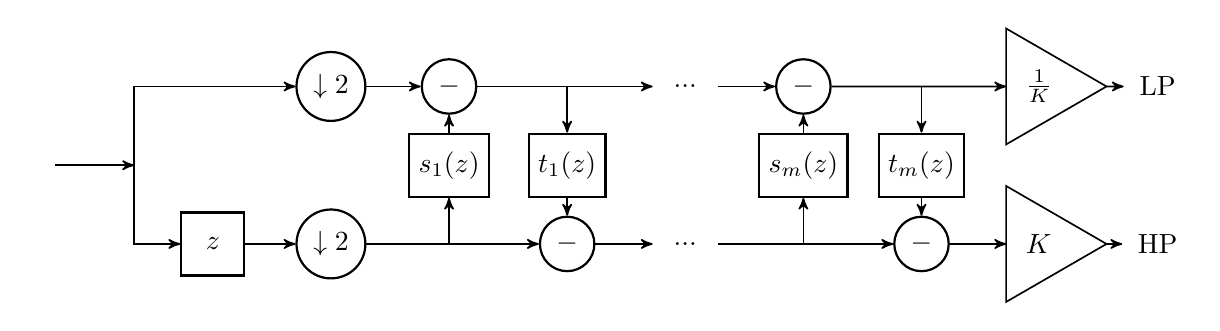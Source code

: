 \usetikzlibrary{automata,arrows,positioning,calc}
\usetikzlibrary{shapes}


\begin{tikzpicture}[->, >=stealth', auto, semithick, node distance=1.5cm, scale = 1]


%\useasboundingbox (0,-0.5) rectangle (12.5,1.5);

%\tikzset{every node/.style={scale=0.7}}

\tikzstyle{block}=[rectangle, inner sep=4pt, fill=white,draw=black,thick,text=black, minimum height = 2.5cm, minimum width = 1.5cm, scale = 1]
\tikzstyle{square}=[rectangle, fill=white,draw=black,thick,text=black, minimum height = 0.8cm, minimum width = 0.8cm,  scale = 1]
\tikzstyle{round}=[circle, fill=white,draw=black,thick,text=black,  scale = 1]

\tikzstyle{dots}=[circle, fill=white,thick,text=black,scale=1, minimum size=0.8cm,  scale = 1]

\tikzstyle{amp}= [regular polygon, regular polygon sides=3,	draw, fill=white, text width=1em, inner sep=0.5mm, outer sep=0mm,	shape border rotate=-90, minimum size = 1.7cm, scale = 1]

%\draw[step=1.0,black,thin,xshift=0.0cm,yshift=0.0cm] (-2,-3) grid (10,3);

%\tikzset{every node/.style={scale=0.7}}

\coordinate      (start) at(0,0) ;

\coordinate (split)  at(1,0);

\node[] (z1)  {};
\node[square] (z2) at (2,-1) {$z$};

\node[round] (d1) at (3.5,1) {$\downarrow 2$};
\node[round] (d2) at (3.5,-1) {$\downarrow 2$};

\node[round] (min1) [right of=d1] {$-$};
\node[square] (s1) [below of=min1, node distance=1cm] {$s_1(z)$};
\coordinate[right of=d2] (c1) ;

\node[round] (min2) [right of=c1] {$-$};
\node[square] (s2) [above of=min2, node distance=1cm] {$t_1(z)$};
\coordinate[right of=min1] (c2) [right of=min1];

\node[dots] (dots1) [right of=c2] {...};
\node[dots] (dots2) [right of=min2] {...};

\node[round] (min3) [right of=dots1] {$-$};
\node[square] (s3) [below of=min3, node distance=1cm] {$s_m(z)$};
\coordinate[right of=dots2] (c3) ;

\node[round] (min4) [right of=c3] {$-$};
\node[square] (s4) [above of=min4, node distance=1cm] {$t_m(z)$};
\coordinate[right of=min3] (c4) [right of=min1];

\node[amp] (amp1) [right of=c4] {$\frac{1}{K}$};
\node[amp] (amp2)  [right of=min4] {$K$};

\node[dots] (lp) [right of=amp1] {\text{LP}};
\node[dots] (hp) [right of=amp2] {\text{HP}};


\draw[->] (start) -- (split);

\draw[->] (split) |- (d1);
\draw[->] (split) |- (z2);
\draw[->] (z2) -- (d2);


\draw[->] (d1) -- (min1);
\draw[->] (d2) -- (min2);

\draw[->] (c1) -- (s1);
\draw[->] (s1) -- (min1);
\draw[->] (c2) -- (s2);
\draw[->] (s2) -- (min2);

\draw[->] (min1) -- (dots1);
\draw[->] (min2) -- (dots2);


\draw[->] (dots1) -- (min3);
\draw[->] (dots2) -- (min4);

\draw[->] (c3) -- (s3);
\draw[->] (s3) -- (min3);
\draw[->] (c4) -- (s4);
\draw[->] (s4) -- (min4);

\draw[->] (min3) -- (amp1);
\draw[->] (min4) -- (amp2);

\draw[->] (amp1) -- (lp);
\draw[->] (amp2) -- (hp);

\end{tikzpicture}